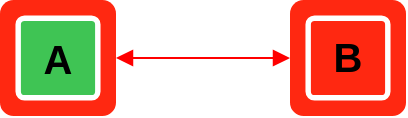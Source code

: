 <mxfile version="14.8.3" type="device"><diagram id="wWlDBhxh3q5_4vlYE7eX" name="Page-1"><mxGraphModel dx="1251" dy="661" grid="1" gridSize="10" guides="1" tooltips="1" connect="1" arrows="1" fold="1" page="1" pageScale="1" pageWidth="1169" pageHeight="827" math="0" shadow="0"><root><mxCell id="0"/><mxCell id="1" parent="0"/><mxCell id="ATPnRnncPNFa113at7pj-1" value="" style="group" parent="1" vertex="1" connectable="0"><mxGeometry x="300" y="320" width="58" height="58" as="geometry"/></mxCell><mxCell id="ATPnRnncPNFa113at7pj-2" value="" style="shape=image;imageAspect=0;aspect=fixed;verticalLabelPosition=bottom;verticalAlign=top;image=data:image/svg+xml,PHN2ZyB4bWxucz0iaHR0cDovL3d3dy53My5vcmcvMjAwMC9zdmciIHdpZHRoPSIxMjgiIGhlaWdodD0iMTI4IiB2aWV3Qm94PSIwIDAgMTI4IDEyOCIgZmlsbD0ibm9uZSI+JiN4YTs8cmVjdCB3aWR0aD0iMTI4IiBoZWlnaHQ9IjEyOCIgcng9IjE1IiBmaWxsPSIjRkYyODExIi8+JiN4YTs8cmVjdCB4PSIyMC4wNjY3IiB5PSIyMC4wNjY3IiB3aWR0aD0iODcuODY2NyIgaGVpZ2h0PSI4Ny44NjY3IiByeD0iNyIgZmlsbD0iI0ZGMjgxMSIgc3Ryb2tlPSJ3aGl0ZSIgc3Ryb2tlLXdpZHRoPSI2Ii8+JiN4YTs8L3N2Zz4=;" parent="ATPnRnncPNFa113at7pj-1" vertex="1"><mxGeometry width="58" height="58" as="geometry"/></mxCell><mxCell id="ATPnRnncPNFa113at7pj-3" value="&lt;b&gt;&lt;font style=&quot;font-size: 20px&quot;&gt;B&lt;/font&gt;&lt;/b&gt;" style="text;html=1;strokeColor=none;fillColor=none;align=center;verticalAlign=middle;whiteSpace=wrap;rounded=0;" parent="ATPnRnncPNFa113at7pj-1" vertex="1"><mxGeometry x="9" y="18" width="40" height="20" as="geometry"/></mxCell><mxCell id="ATPnRnncPNFa113at7pj-4" value="" style="group" parent="1" vertex="1" connectable="0"><mxGeometry x="155" y="320" width="58" height="58" as="geometry"/></mxCell><mxCell id="ATPnRnncPNFa113at7pj-5" value="" style="shape=image;imageAspect=0;aspect=fixed;verticalLabelPosition=bottom;verticalAlign=top;image=data:image/svg+xml,PHN2ZyB4bWxucz0iaHR0cDovL3d3dy53My5vcmcvMjAwMC9zdmciIHdpZHRoPSIxMjgiIGhlaWdodD0iMTI4IiB2aWV3Qm94PSIwIDAgMTI4IDEyOCIgZmlsbD0ibm9uZSI+JiN4YTs8cmVjdCB3aWR0aD0iMTI4IiBoZWlnaHQ9IjEyOCIgcng9IjE1IiBmaWxsPSIjRkYyODExIi8+JiN4YTs8cmVjdCB4PSIyMC4wNjY3IiB5PSIyMC4wNjY3IiB3aWR0aD0iODcuODY2NyIgaGVpZ2h0PSI4Ny44NjY3IiByeD0iNyIgZmlsbD0iIzNGQzQ1NCIgc3Ryb2tlPSJ3aGl0ZSIgc3Ryb2tlLXdpZHRoPSI2Ii8+JiN4YTs8L3N2Zz4=;" parent="ATPnRnncPNFa113at7pj-4" vertex="1"><mxGeometry width="58" height="58" as="geometry"/></mxCell><mxCell id="ATPnRnncPNFa113at7pj-6" value="&lt;b&gt;&lt;font style=&quot;font-size: 20px&quot;&gt;A&lt;/font&gt;&lt;/b&gt;" style="text;html=1;strokeColor=none;fillColor=none;align=center;verticalAlign=middle;whiteSpace=wrap;rounded=0;" parent="ATPnRnncPNFa113at7pj-4" vertex="1"><mxGeometry x="9" y="19" width="40" height="20" as="geometry"/></mxCell><mxCell id="ATPnRnncPNFa113at7pj-7" style="edgeStyle=orthogonalEdgeStyle;rounded=0;orthogonalLoop=1;jettySize=auto;html=1;exitX=1;exitY=0.5;exitDx=0;exitDy=0;entryX=0;entryY=0.5;entryDx=0;entryDy=0;startArrow=block;startFill=1;endArrow=block;endFill=1;strokeWidth=1;strokeColor=#FF0000;" parent="1" source="ATPnRnncPNFa113at7pj-5" target="ATPnRnncPNFa113at7pj-2" edge="1"><mxGeometry relative="1" as="geometry"/></mxCell></root></mxGraphModel></diagram></mxfile>